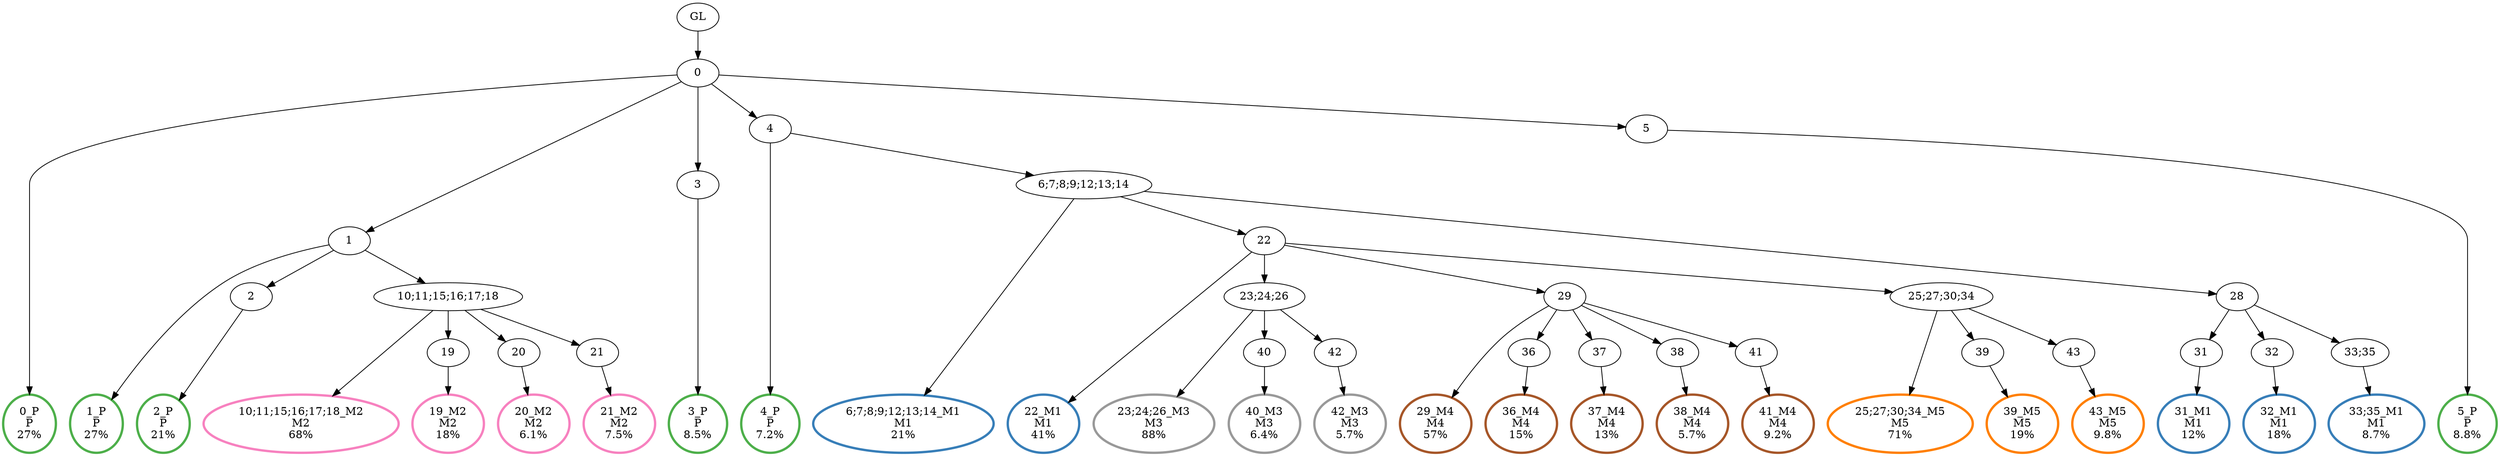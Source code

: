 digraph T {
	{
		rank=same
		51 [penwidth=3,colorscheme=set19,color=3,label="0_P\nP\n27%"]
		49 [penwidth=3,colorscheme=set19,color=3,label="1_P\nP\n27%"]
		47 [penwidth=3,colorscheme=set19,color=3,label="2_P\nP\n21%"]
		45 [penwidth=3,colorscheme=set19,color=3,label="3_P\nP\n8.5%"]
		43 [penwidth=3,colorscheme=set19,color=3,label="4_P\nP\n7.2%"]
		41 [penwidth=3,colorscheme=set19,color=3,label="5_P\nP\n8.8%"]
		39 [penwidth=3,colorscheme=set19,color=2,label="6;7;8;9;12;13;14_M1\nM1\n21%"]
		37 [penwidth=3,colorscheme=set19,color=2,label="22_M1\nM1\n41%"]
		34 [penwidth=3,colorscheme=set19,color=2,label="31_M1\nM1\n12%"]
		32 [penwidth=3,colorscheme=set19,color=2,label="32_M1\nM1\n18%"]
		30 [penwidth=3,colorscheme=set19,color=2,label="33;35_M1\nM1\n8.7%"]
		28 [penwidth=3,colorscheme=set19,color=8,label="10;11;15;16;17;18_M2\nM2\n68%"]
		26 [penwidth=3,colorscheme=set19,color=8,label="19_M2\nM2\n18%"]
		24 [penwidth=3,colorscheme=set19,color=8,label="20_M2\nM2\n6.1%"]
		22 [penwidth=3,colorscheme=set19,color=8,label="21_M2\nM2\n7.5%"]
		20 [penwidth=3,colorscheme=set19,color=9,label="23;24;26_M3\nM3\n88%"]
		18 [penwidth=3,colorscheme=set19,color=9,label="40_M3\nM3\n6.4%"]
		16 [penwidth=3,colorscheme=set19,color=9,label="42_M3\nM3\n5.7%"]
		14 [penwidth=3,colorscheme=set19,color=7,label="29_M4\nM4\n57%"]
		12 [penwidth=3,colorscheme=set19,color=7,label="36_M4\nM4\n15%"]
		10 [penwidth=3,colorscheme=set19,color=7,label="37_M4\nM4\n13%"]
		8 [penwidth=3,colorscheme=set19,color=7,label="38_M4\nM4\n5.7%"]
		6 [penwidth=3,colorscheme=set19,color=7,label="41_M4\nM4\n9.2%"]
		4 [penwidth=3,colorscheme=set19,color=5,label="25;27;30;34_M5\nM5\n71%"]
		2 [penwidth=3,colorscheme=set19,color=5,label="39_M5\nM5\n19%"]
		0 [penwidth=3,colorscheme=set19,color=5,label="43_M5\nM5\n9.8%"]
	}
	53 [label="GL"]
	52 [label="0"]
	50 [label="1"]
	48 [label="2"]
	46 [label="3"]
	44 [label="4"]
	42 [label="5"]
	40 [label="6;7;8;9;12;13;14"]
	38 [label="22"]
	36 [label="28"]
	35 [label="31"]
	33 [label="32"]
	31 [label="33;35"]
	29 [label="10;11;15;16;17;18"]
	27 [label="19"]
	25 [label="20"]
	23 [label="21"]
	21 [label="23;24;26"]
	19 [label="40"]
	17 [label="42"]
	15 [label="29"]
	13 [label="36"]
	11 [label="37"]
	9 [label="38"]
	7 [label="41"]
	5 [label="25;27;30;34"]
	3 [label="39"]
	1 [label="43"]
	53 -> 52
	52 -> 51
	52 -> 50
	52 -> 46
	52 -> 44
	52 -> 42
	50 -> 49
	50 -> 48
	50 -> 29
	48 -> 47
	46 -> 45
	44 -> 43
	44 -> 40
	42 -> 41
	40 -> 39
	40 -> 38
	40 -> 36
	38 -> 37
	38 -> 21
	38 -> 15
	38 -> 5
	36 -> 35
	36 -> 33
	36 -> 31
	35 -> 34
	33 -> 32
	31 -> 30
	29 -> 28
	29 -> 27
	29 -> 25
	29 -> 23
	27 -> 26
	25 -> 24
	23 -> 22
	21 -> 20
	21 -> 19
	21 -> 17
	19 -> 18
	17 -> 16
	15 -> 14
	15 -> 13
	15 -> 11
	15 -> 9
	15 -> 7
	13 -> 12
	11 -> 10
	9 -> 8
	7 -> 6
	5 -> 4
	5 -> 3
	5 -> 1
	3 -> 2
	1 -> 0
}
